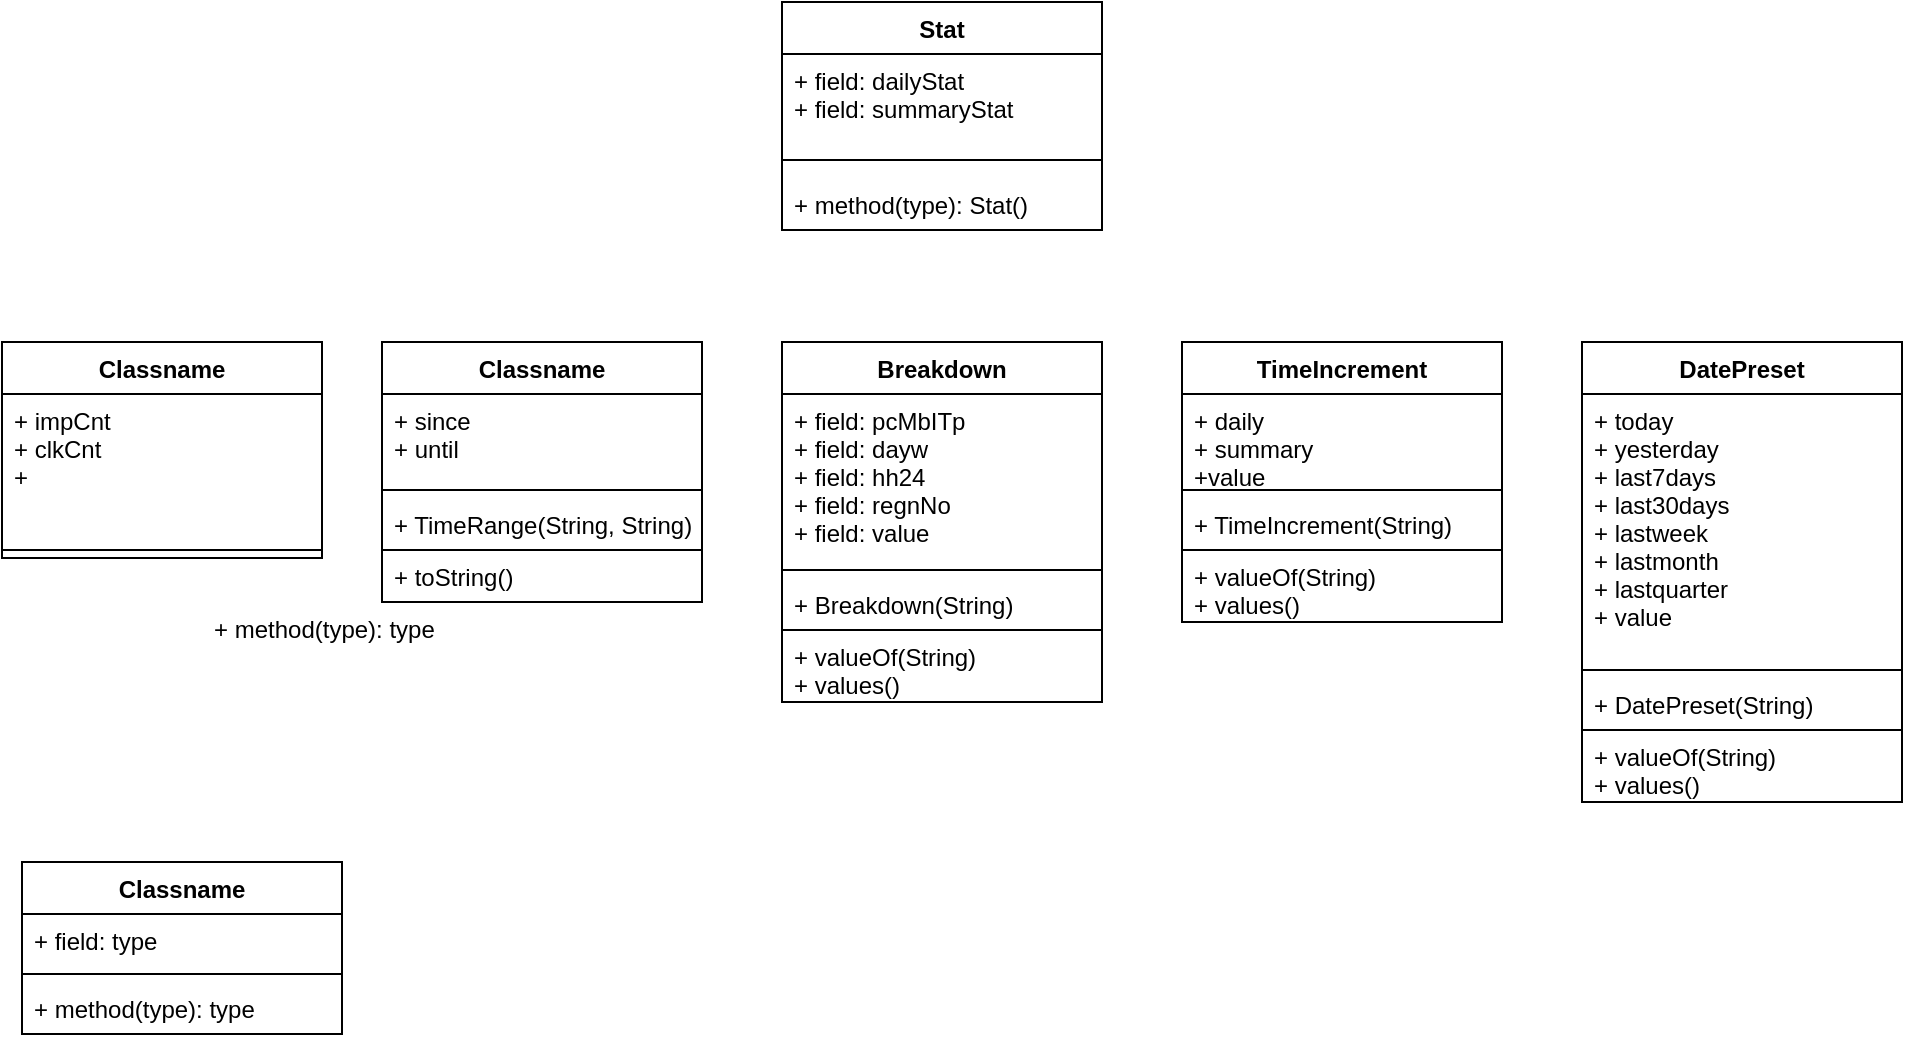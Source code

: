<mxfile version="15.5.1" type="github">
  <diagram id="C5RBs43oDa-KdzZeNtuy" name="Page-1">
    <mxGraphModel dx="1422" dy="762" grid="1" gridSize="10" guides="1" tooltips="1" connect="1" arrows="1" fold="1" page="1" pageScale="1" pageWidth="1169" pageHeight="1654" math="0" shadow="0">
      <root>
        <mxCell id="WIyWlLk6GJQsqaUBKTNV-0" />
        <mxCell id="WIyWlLk6GJQsqaUBKTNV-1" parent="WIyWlLk6GJQsqaUBKTNV-0" />
        <mxCell id="oVtmN_wSeshNiUXEjv1v-4" value="Stat" style="swimlane;fontStyle=1;align=center;verticalAlign=top;childLayout=stackLayout;horizontal=1;startSize=26;horizontalStack=0;resizeParent=1;resizeParentMax=0;resizeLast=0;collapsible=1;marginBottom=0;" parent="WIyWlLk6GJQsqaUBKTNV-1" vertex="1">
          <mxGeometry x="450" y="150" width="160" height="114" as="geometry" />
        </mxCell>
        <mxCell id="oVtmN_wSeshNiUXEjv1v-5" value="+ field: dailyStat&#xa;+ field: summaryStat&#xa;" style="text;strokeColor=none;fillColor=none;align=left;verticalAlign=top;spacingLeft=4;spacingRight=4;overflow=hidden;rotatable=0;points=[[0,0.5],[1,0.5]];portConstraint=eastwest;" parent="oVtmN_wSeshNiUXEjv1v-4" vertex="1">
          <mxGeometry y="26" width="160" height="44" as="geometry" />
        </mxCell>
        <mxCell id="oVtmN_wSeshNiUXEjv1v-6" value="" style="line;strokeWidth=1;fillColor=none;align=left;verticalAlign=middle;spacingTop=-1;spacingLeft=3;spacingRight=3;rotatable=0;labelPosition=right;points=[];portConstraint=eastwest;" parent="oVtmN_wSeshNiUXEjv1v-4" vertex="1">
          <mxGeometry y="70" width="160" height="18" as="geometry" />
        </mxCell>
        <mxCell id="oVtmN_wSeshNiUXEjv1v-7" value="+ method(type): Stat()" style="text;strokeColor=none;fillColor=none;align=left;verticalAlign=top;spacingLeft=4;spacingRight=4;overflow=hidden;rotatable=0;points=[[0,0.5],[1,0.5]];portConstraint=eastwest;" parent="oVtmN_wSeshNiUXEjv1v-4" vertex="1">
          <mxGeometry y="88" width="160" height="26" as="geometry" />
        </mxCell>
        <mxCell id="oVtmN_wSeshNiUXEjv1v-9" value="Breakdown" style="swimlane;fontStyle=1;align=center;verticalAlign=top;childLayout=stackLayout;horizontal=1;startSize=26;horizontalStack=0;resizeParent=1;resizeParentMax=0;resizeLast=0;collapsible=1;marginBottom=0;" parent="WIyWlLk6GJQsqaUBKTNV-1" vertex="1">
          <mxGeometry x="450" y="320" width="160" height="144" as="geometry">
            <mxRectangle x="450" y="320" width="100" height="26" as="alternateBounds" />
          </mxGeometry>
        </mxCell>
        <mxCell id="oVtmN_wSeshNiUXEjv1v-10" value="+ field: pcMbITp&#xa;+ field: dayw&#xa;+ field: hh24&#xa;+ field: regnNo&#xa;+ field: value" style="text;strokeColor=none;fillColor=none;align=left;verticalAlign=top;spacingLeft=4;spacingRight=4;overflow=hidden;rotatable=0;points=[[0,0.5],[1,0.5]];portConstraint=eastwest;" parent="oVtmN_wSeshNiUXEjv1v-9" vertex="1">
          <mxGeometry y="26" width="160" height="84" as="geometry" />
        </mxCell>
        <mxCell id="oVtmN_wSeshNiUXEjv1v-11" value="" style="line;strokeWidth=1;fillColor=none;align=left;verticalAlign=middle;spacingTop=-1;spacingLeft=3;spacingRight=3;rotatable=0;labelPosition=right;points=[];portConstraint=eastwest;" parent="oVtmN_wSeshNiUXEjv1v-9" vertex="1">
          <mxGeometry y="110" width="160" height="8" as="geometry" />
        </mxCell>
        <mxCell id="oVtmN_wSeshNiUXEjv1v-12" value="+ Breakdown(String)" style="text;strokeColor=none;fillColor=none;align=left;verticalAlign=top;spacingLeft=4;spacingRight=4;overflow=hidden;rotatable=0;points=[[0,0.5],[1,0.5]];portConstraint=eastwest;" parent="oVtmN_wSeshNiUXEjv1v-9" vertex="1">
          <mxGeometry y="118" width="160" height="26" as="geometry" />
        </mxCell>
        <mxCell id="oVtmN_wSeshNiUXEjv1v-14" value="+ valueOf(String)&#xa;+ values()" style="text;strokeColor=default;fillColor=none;align=left;verticalAlign=top;spacingLeft=4;spacingRight=4;overflow=hidden;rotatable=0;points=[[0,0.5],[1,0.5]];portConstraint=eastwest;" parent="WIyWlLk6GJQsqaUBKTNV-1" vertex="1">
          <mxGeometry x="450" y="464" width="160" height="36" as="geometry" />
        </mxCell>
        <mxCell id="oVtmN_wSeshNiUXEjv1v-15" value="TimeIncrement" style="swimlane;fontStyle=1;align=center;verticalAlign=top;childLayout=stackLayout;horizontal=1;startSize=26;horizontalStack=0;resizeParent=1;resizeParentMax=0;resizeLast=0;collapsible=1;marginBottom=0;strokeColor=default;" parent="WIyWlLk6GJQsqaUBKTNV-1" vertex="1">
          <mxGeometry x="650" y="320" width="160" height="104" as="geometry" />
        </mxCell>
        <mxCell id="oVtmN_wSeshNiUXEjv1v-16" value="+ daily&#xa;+ summary&#xa;+value" style="text;strokeColor=none;fillColor=none;align=left;verticalAlign=top;spacingLeft=4;spacingRight=4;overflow=hidden;rotatable=0;points=[[0,0.5],[1,0.5]];portConstraint=eastwest;" parent="oVtmN_wSeshNiUXEjv1v-15" vertex="1">
          <mxGeometry y="26" width="160" height="44" as="geometry" />
        </mxCell>
        <mxCell id="oVtmN_wSeshNiUXEjv1v-17" value="" style="line;strokeWidth=1;fillColor=none;align=left;verticalAlign=middle;spacingTop=-1;spacingLeft=3;spacingRight=3;rotatable=0;labelPosition=right;points=[];portConstraint=eastwest;" parent="oVtmN_wSeshNiUXEjv1v-15" vertex="1">
          <mxGeometry y="70" width="160" height="8" as="geometry" />
        </mxCell>
        <mxCell id="oVtmN_wSeshNiUXEjv1v-18" value="+ TimeIncrement(String)" style="text;strokeColor=none;fillColor=none;align=left;verticalAlign=top;spacingLeft=4;spacingRight=4;overflow=hidden;rotatable=0;points=[[0,0.5],[1,0.5]];portConstraint=eastwest;" parent="oVtmN_wSeshNiUXEjv1v-15" vertex="1">
          <mxGeometry y="78" width="160" height="26" as="geometry" />
        </mxCell>
        <mxCell id="oVtmN_wSeshNiUXEjv1v-19" value="+ valueOf(String)&#xa;+ values()" style="text;strokeColor=default;fillColor=none;align=left;verticalAlign=top;spacingLeft=4;spacingRight=4;overflow=hidden;rotatable=0;points=[[0,0.5],[1,0.5]];portConstraint=eastwest;" parent="WIyWlLk6GJQsqaUBKTNV-1" vertex="1">
          <mxGeometry x="650" y="424" width="160" height="36" as="geometry" />
        </mxCell>
        <mxCell id="oVtmN_wSeshNiUXEjv1v-20" value="DatePreset" style="swimlane;fontStyle=1;align=center;verticalAlign=top;childLayout=stackLayout;horizontal=1;startSize=26;horizontalStack=0;resizeParent=1;resizeParentMax=0;resizeLast=0;collapsible=1;marginBottom=0;strokeColor=default;" parent="WIyWlLk6GJQsqaUBKTNV-1" vertex="1">
          <mxGeometry x="850" y="320" width="160" height="194" as="geometry" />
        </mxCell>
        <mxCell id="oVtmN_wSeshNiUXEjv1v-21" value="+ today&#xa;+ yesterday&#xa;+ last7days&#xa;+ last30days&#xa;+ lastweek&#xa;+ lastmonth&#xa;+ lastquarter&#xa;+ value" style="text;strokeColor=none;fillColor=none;align=left;verticalAlign=top;spacingLeft=4;spacingRight=4;overflow=hidden;rotatable=0;points=[[0,0.5],[1,0.5]];portConstraint=eastwest;" parent="oVtmN_wSeshNiUXEjv1v-20" vertex="1">
          <mxGeometry y="26" width="160" height="134" as="geometry" />
        </mxCell>
        <mxCell id="oVtmN_wSeshNiUXEjv1v-22" value="" style="line;strokeWidth=1;fillColor=none;align=left;verticalAlign=middle;spacingTop=-1;spacingLeft=3;spacingRight=3;rotatable=0;labelPosition=right;points=[];portConstraint=eastwest;" parent="oVtmN_wSeshNiUXEjv1v-20" vertex="1">
          <mxGeometry y="160" width="160" height="8" as="geometry" />
        </mxCell>
        <mxCell id="oVtmN_wSeshNiUXEjv1v-23" value="+ DatePreset(String)" style="text;strokeColor=none;fillColor=none;align=left;verticalAlign=top;spacingLeft=4;spacingRight=4;overflow=hidden;rotatable=0;points=[[0,0.5],[1,0.5]];portConstraint=eastwest;" parent="oVtmN_wSeshNiUXEjv1v-20" vertex="1">
          <mxGeometry y="168" width="160" height="26" as="geometry" />
        </mxCell>
        <mxCell id="oVtmN_wSeshNiUXEjv1v-24" value="+ valueOf(String)&#xa;+ values()" style="text;strokeColor=default;fillColor=none;align=left;verticalAlign=top;spacingLeft=4;spacingRight=4;overflow=hidden;rotatable=0;points=[[0,0.5],[1,0.5]];portConstraint=eastwest;" parent="WIyWlLk6GJQsqaUBKTNV-1" vertex="1">
          <mxGeometry x="850" y="514" width="160" height="36" as="geometry" />
        </mxCell>
        <mxCell id="oVtmN_wSeshNiUXEjv1v-33" value="Classname" style="swimlane;fontStyle=1;align=center;verticalAlign=top;childLayout=stackLayout;horizontal=1;startSize=26;horizontalStack=0;resizeParent=1;resizeParentMax=0;resizeLast=0;collapsible=1;marginBottom=0;strokeColor=default;" parent="WIyWlLk6GJQsqaUBKTNV-1" vertex="1">
          <mxGeometry x="250" y="320" width="160" height="104" as="geometry" />
        </mxCell>
        <mxCell id="oVtmN_wSeshNiUXEjv1v-34" value="+ since&#xa;+ until" style="text;strokeColor=none;fillColor=none;align=left;verticalAlign=top;spacingLeft=4;spacingRight=4;overflow=hidden;rotatable=0;points=[[0,0.5],[1,0.5]];portConstraint=eastwest;" parent="oVtmN_wSeshNiUXEjv1v-33" vertex="1">
          <mxGeometry y="26" width="160" height="44" as="geometry" />
        </mxCell>
        <mxCell id="oVtmN_wSeshNiUXEjv1v-35" value="" style="line;strokeWidth=1;fillColor=none;align=left;verticalAlign=middle;spacingTop=-1;spacingLeft=3;spacingRight=3;rotatable=0;labelPosition=right;points=[];portConstraint=eastwest;" parent="oVtmN_wSeshNiUXEjv1v-33" vertex="1">
          <mxGeometry y="70" width="160" height="8" as="geometry" />
        </mxCell>
        <mxCell id="oVtmN_wSeshNiUXEjv1v-36" value="+ TimeRange(String, String)" style="text;strokeColor=none;fillColor=none;align=left;verticalAlign=top;spacingLeft=4;spacingRight=4;overflow=hidden;rotatable=0;points=[[0,0.5],[1,0.5]];portConstraint=eastwest;" parent="oVtmN_wSeshNiUXEjv1v-33" vertex="1">
          <mxGeometry y="78" width="160" height="26" as="geometry" />
        </mxCell>
        <mxCell id="oVtmN_wSeshNiUXEjv1v-37" value="+ toString()" style="text;strokeColor=default;fillColor=none;align=left;verticalAlign=top;spacingLeft=4;spacingRight=4;overflow=hidden;rotatable=0;points=[[0,0.5],[1,0.5]];portConstraint=eastwest;" parent="WIyWlLk6GJQsqaUBKTNV-1" vertex="1">
          <mxGeometry x="250" y="424" width="160" height="26" as="geometry" />
        </mxCell>
        <mxCell id="oVtmN_wSeshNiUXEjv1v-38" value="Classname" style="swimlane;fontStyle=1;align=center;verticalAlign=top;childLayout=stackLayout;horizontal=1;startSize=26;horizontalStack=0;resizeParent=1;resizeParentMax=0;resizeLast=0;collapsible=1;marginBottom=0;strokeColor=default;" parent="WIyWlLk6GJQsqaUBKTNV-1" vertex="1">
          <mxGeometry x="60" y="320" width="160" height="108" as="geometry" />
        </mxCell>
        <mxCell id="oVtmN_wSeshNiUXEjv1v-39" value="+ impCnt&#xa;+ clkCnt&#xa;+" style="text;strokeColor=none;fillColor=none;align=left;verticalAlign=top;spacingLeft=4;spacingRight=4;overflow=hidden;rotatable=0;points=[[0,0.5],[1,0.5]];portConstraint=eastwest;" parent="oVtmN_wSeshNiUXEjv1v-38" vertex="1">
          <mxGeometry y="26" width="160" height="74" as="geometry" />
        </mxCell>
        <mxCell id="oVtmN_wSeshNiUXEjv1v-40" value="" style="line;strokeWidth=1;fillColor=none;align=left;verticalAlign=middle;spacingTop=-1;spacingLeft=3;spacingRight=3;rotatable=0;labelPosition=right;points=[];portConstraint=eastwest;" parent="oVtmN_wSeshNiUXEjv1v-38" vertex="1">
          <mxGeometry y="100" width="160" height="8" as="geometry" />
        </mxCell>
        <mxCell id="oVtmN_wSeshNiUXEjv1v-41" value="+ method(type): type" style="text;strokeColor=none;fillColor=none;align=left;verticalAlign=top;spacingLeft=4;spacingRight=4;overflow=hidden;rotatable=0;points=[[0,0.5],[1,0.5]];portConstraint=eastwest;" parent="WIyWlLk6GJQsqaUBKTNV-1" vertex="1">
          <mxGeometry x="160" y="450" width="160" height="26" as="geometry" />
        </mxCell>
        <mxCell id="NArm4SUm5bEsP6pABxpf-0" value="Classname" style="swimlane;fontStyle=1;align=center;verticalAlign=top;childLayout=stackLayout;horizontal=1;startSize=26;horizontalStack=0;resizeParent=1;resizeParentMax=0;resizeLast=0;collapsible=1;marginBottom=0;" vertex="1" parent="WIyWlLk6GJQsqaUBKTNV-1">
          <mxGeometry x="70" y="580" width="160" height="86" as="geometry" />
        </mxCell>
        <mxCell id="NArm4SUm5bEsP6pABxpf-1" value="+ field: type" style="text;strokeColor=none;fillColor=none;align=left;verticalAlign=top;spacingLeft=4;spacingRight=4;overflow=hidden;rotatable=0;points=[[0,0.5],[1,0.5]];portConstraint=eastwest;" vertex="1" parent="NArm4SUm5bEsP6pABxpf-0">
          <mxGeometry y="26" width="160" height="26" as="geometry" />
        </mxCell>
        <mxCell id="NArm4SUm5bEsP6pABxpf-2" value="" style="line;strokeWidth=1;fillColor=none;align=left;verticalAlign=middle;spacingTop=-1;spacingLeft=3;spacingRight=3;rotatable=0;labelPosition=right;points=[];portConstraint=eastwest;" vertex="1" parent="NArm4SUm5bEsP6pABxpf-0">
          <mxGeometry y="52" width="160" height="8" as="geometry" />
        </mxCell>
        <mxCell id="NArm4SUm5bEsP6pABxpf-3" value="+ method(type): type" style="text;strokeColor=none;fillColor=none;align=left;verticalAlign=top;spacingLeft=4;spacingRight=4;overflow=hidden;rotatable=0;points=[[0,0.5],[1,0.5]];portConstraint=eastwest;" vertex="1" parent="NArm4SUm5bEsP6pABxpf-0">
          <mxGeometry y="60" width="160" height="26" as="geometry" />
        </mxCell>
      </root>
    </mxGraphModel>
  </diagram>
</mxfile>

